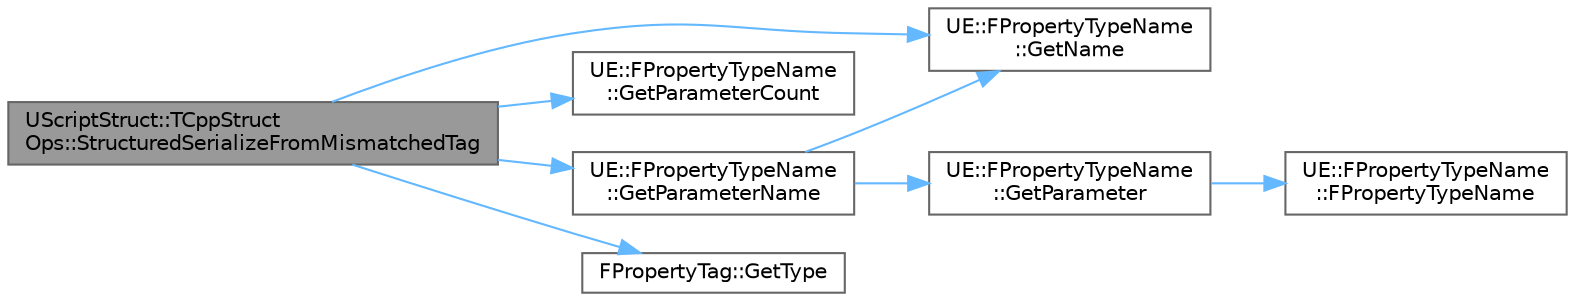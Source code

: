 digraph "UScriptStruct::TCppStructOps::StructuredSerializeFromMismatchedTag"
{
 // INTERACTIVE_SVG=YES
 // LATEX_PDF_SIZE
  bgcolor="transparent";
  edge [fontname=Helvetica,fontsize=10,labelfontname=Helvetica,labelfontsize=10];
  node [fontname=Helvetica,fontsize=10,shape=box,height=0.2,width=0.4];
  rankdir="LR";
  Node1 [id="Node000001",label="UScriptStruct::TCppStruct\lOps::StructuredSerializeFromMismatchedTag",height=0.2,width=0.4,color="gray40", fillcolor="grey60", style="filled", fontcolor="black",tooltip=" "];
  Node1 -> Node2 [id="edge1_Node000001_Node000002",color="steelblue1",style="solid",tooltip=" "];
  Node2 [id="Node000002",label="UE::FPropertyTypeName\l::GetName",height=0.2,width=0.4,color="grey40", fillcolor="white", style="filled",URL="$d9/d1f/classUE_1_1FPropertyTypeName.html#a7870b58e41b9c91caca3c18d6626054f",tooltip="Returns the type at the root of this property type name."];
  Node1 -> Node3 [id="edge2_Node000001_Node000003",color="steelblue1",style="solid",tooltip=" "];
  Node3 [id="Node000003",label="UE::FPropertyTypeName\l::GetParameterCount",height=0.2,width=0.4,color="grey40", fillcolor="white", style="filled",URL="$d9/d1f/classUE_1_1FPropertyTypeName.html#a6e6a17d610d44f4b7b6257293b59e472",tooltip="Returns the number of type parameters under the root of this property type name."];
  Node1 -> Node4 [id="edge3_Node000001_Node000004",color="steelblue1",style="solid",tooltip=" "];
  Node4 [id="Node000004",label="UE::FPropertyTypeName\l::GetParameterName",height=0.2,width=0.4,color="grey40", fillcolor="white", style="filled",URL="$d9/d1f/classUE_1_1FPropertyTypeName.html#af238bcbfc116a0beba2c8d1a19b953dd",tooltip="Returns the indexed parameter type name under the root of this property type name."];
  Node4 -> Node2 [id="edge4_Node000004_Node000002",color="steelblue1",style="solid",tooltip=" "];
  Node4 -> Node5 [id="edge5_Node000004_Node000005",color="steelblue1",style="solid",tooltip=" "];
  Node5 [id="Node000005",label="UE::FPropertyTypeName\l::GetParameter",height=0.2,width=0.4,color="grey40", fillcolor="white", style="filled",URL="$d9/d1f/classUE_1_1FPropertyTypeName.html#a885e25ed8ae650eed5114957de0d363d",tooltip="Returns the indexed parameter under the root of this property type name."];
  Node5 -> Node6 [id="edge6_Node000005_Node000006",color="steelblue1",style="solid",tooltip=" "];
  Node6 [id="Node000006",label="UE::FPropertyTypeName\l::FPropertyTypeName",height=0.2,width=0.4,color="grey40", fillcolor="white", style="filled",URL="$d9/d1f/classUE_1_1FPropertyTypeName.html#a35a01b21616864876116b2e2f97735f2",tooltip=" "];
  Node1 -> Node7 [id="edge7_Node000001_Node000007",color="steelblue1",style="solid",tooltip=" "];
  Node7 [id="Node000007",label="FPropertyTag::GetType",height=0.2,width=0.4,color="grey40", fillcolor="white", style="filled",URL="$d0/d84/structFPropertyTag.html#a30d10da4ca76d665fce7505433c0bf8f",tooltip=" "];
}
